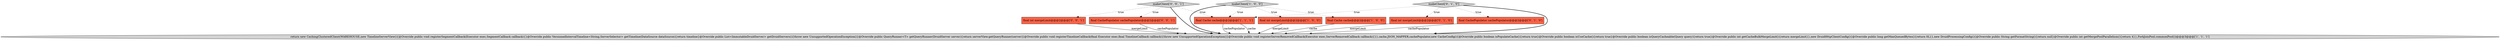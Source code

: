 digraph {
10 [style = filled, label = "final CachePopulator cachePopulator@@@2@@@['0', '0', '1']", fillcolor = tomato, shape = box image = "AAA0AAABBB3BBB"];
1 [style = filled, label = "final int mergeLimit@@@2@@@['1', '0', '0']", fillcolor = tomato, shape = box image = "AAA0AAABBB1BBB"];
0 [style = filled, label = "return new CachingClusteredClient(WAREHOUSE,new TimelineServerView(){@Override public void registerSegmentCallback(Executor exec,SegmentCallback callback){}@Override public VersionedIntervalTimeline<String,ServerSelector> getTimeline(DataSource dataSource){return timeline}@Override public List<ImmutableDruidServer> getDruidServers(){throw new UnsupportedOperationException()}@Override public QueryRunner<T> getQueryRunner(DruidServer server){return serverView.getQueryRunner(server)}@Override public void registerTimelineCallback(final Executor exec,final TimelineCallback callback){throw new UnsupportedOperationException()}@Override public void registerServerRemovedCallback(Executor exec,ServerRemovedCallback callback){}},cache,JSON_MAPPER,cachePopulator,new CacheConfig(){@Override public boolean isPopulateCache(){return true}@Override public boolean isUseCache(){return true}@Override public boolean isQueryCacheable(Query query){return true}@Override public int getCacheBulkMergeLimit(){return mergeLimit}},new DruidHttpClientConfig(){@Override public long getMaxQueuedBytes(){return 0L}},new DruidProcessingConfig(){@Override public String getFormatString(){return null}@Override public int getMergePoolParallelism(){return 4}},ForkJoinPool.commonPool())@@@3@@@['1', '1', '1']", fillcolor = lightgray, shape = ellipse image = "AAA0AAABBB1BBB"];
3 [style = filled, label = "final Cache cache@@@2@@@['1', '0', '0']", fillcolor = tomato, shape = box image = "AAA0AAABBB1BBB"];
6 [style = filled, label = "final int mergeLimit@@@2@@@['0', '1', '0']", fillcolor = tomato, shape = box image = "AAA0AAABBB2BBB"];
9 [style = filled, label = "makeClient['0', '0', '1']", fillcolor = lightgray, shape = diamond image = "AAA0AAABBB3BBB"];
8 [style = filled, label = "final int mergeLimit@@@2@@@['0', '0', '1']", fillcolor = tomato, shape = box image = "AAA0AAABBB3BBB"];
5 [style = filled, label = "final CachePopulator cachePopulator@@@2@@@['0', '1', '0']", fillcolor = tomato, shape = box image = "AAA0AAABBB2BBB"];
2 [style = filled, label = "makeClient['1', '0', '0']", fillcolor = lightgray, shape = diamond image = "AAA0AAABBB1BBB"];
4 [style = filled, label = "final Cache cache@@@2@@@['1', '1', '1']", fillcolor = tomato, shape = box image = "AAA0AAABBB1BBB"];
7 [style = filled, label = "makeClient['0', '1', '0']", fillcolor = lightgray, shape = diamond image = "AAA0AAABBB2BBB"];
4->0 [style = solid, label="cache"];
2->1 [style = dotted, label="true"];
2->0 [style = bold, label=""];
5->0 [style = solid, label="cachePopulator"];
9->8 [style = dotted, label="true"];
7->4 [style = dotted, label="true"];
2->3 [style = dotted, label="true"];
2->4 [style = dotted, label="true"];
9->0 [style = bold, label=""];
3->0 [style = solid, label="cache"];
10->0 [style = solid, label="cachePopulator"];
9->4 [style = dotted, label="true"];
8->0 [style = solid, label="mergeLimit"];
7->0 [style = bold, label=""];
9->10 [style = dotted, label="true"];
4->0 [style = solid, label="cachePopulator"];
7->5 [style = dotted, label="true"];
6->0 [style = solid, label="mergeLimit"];
1->0 [style = solid, label="mergeLimit"];
7->6 [style = dotted, label="true"];
}
